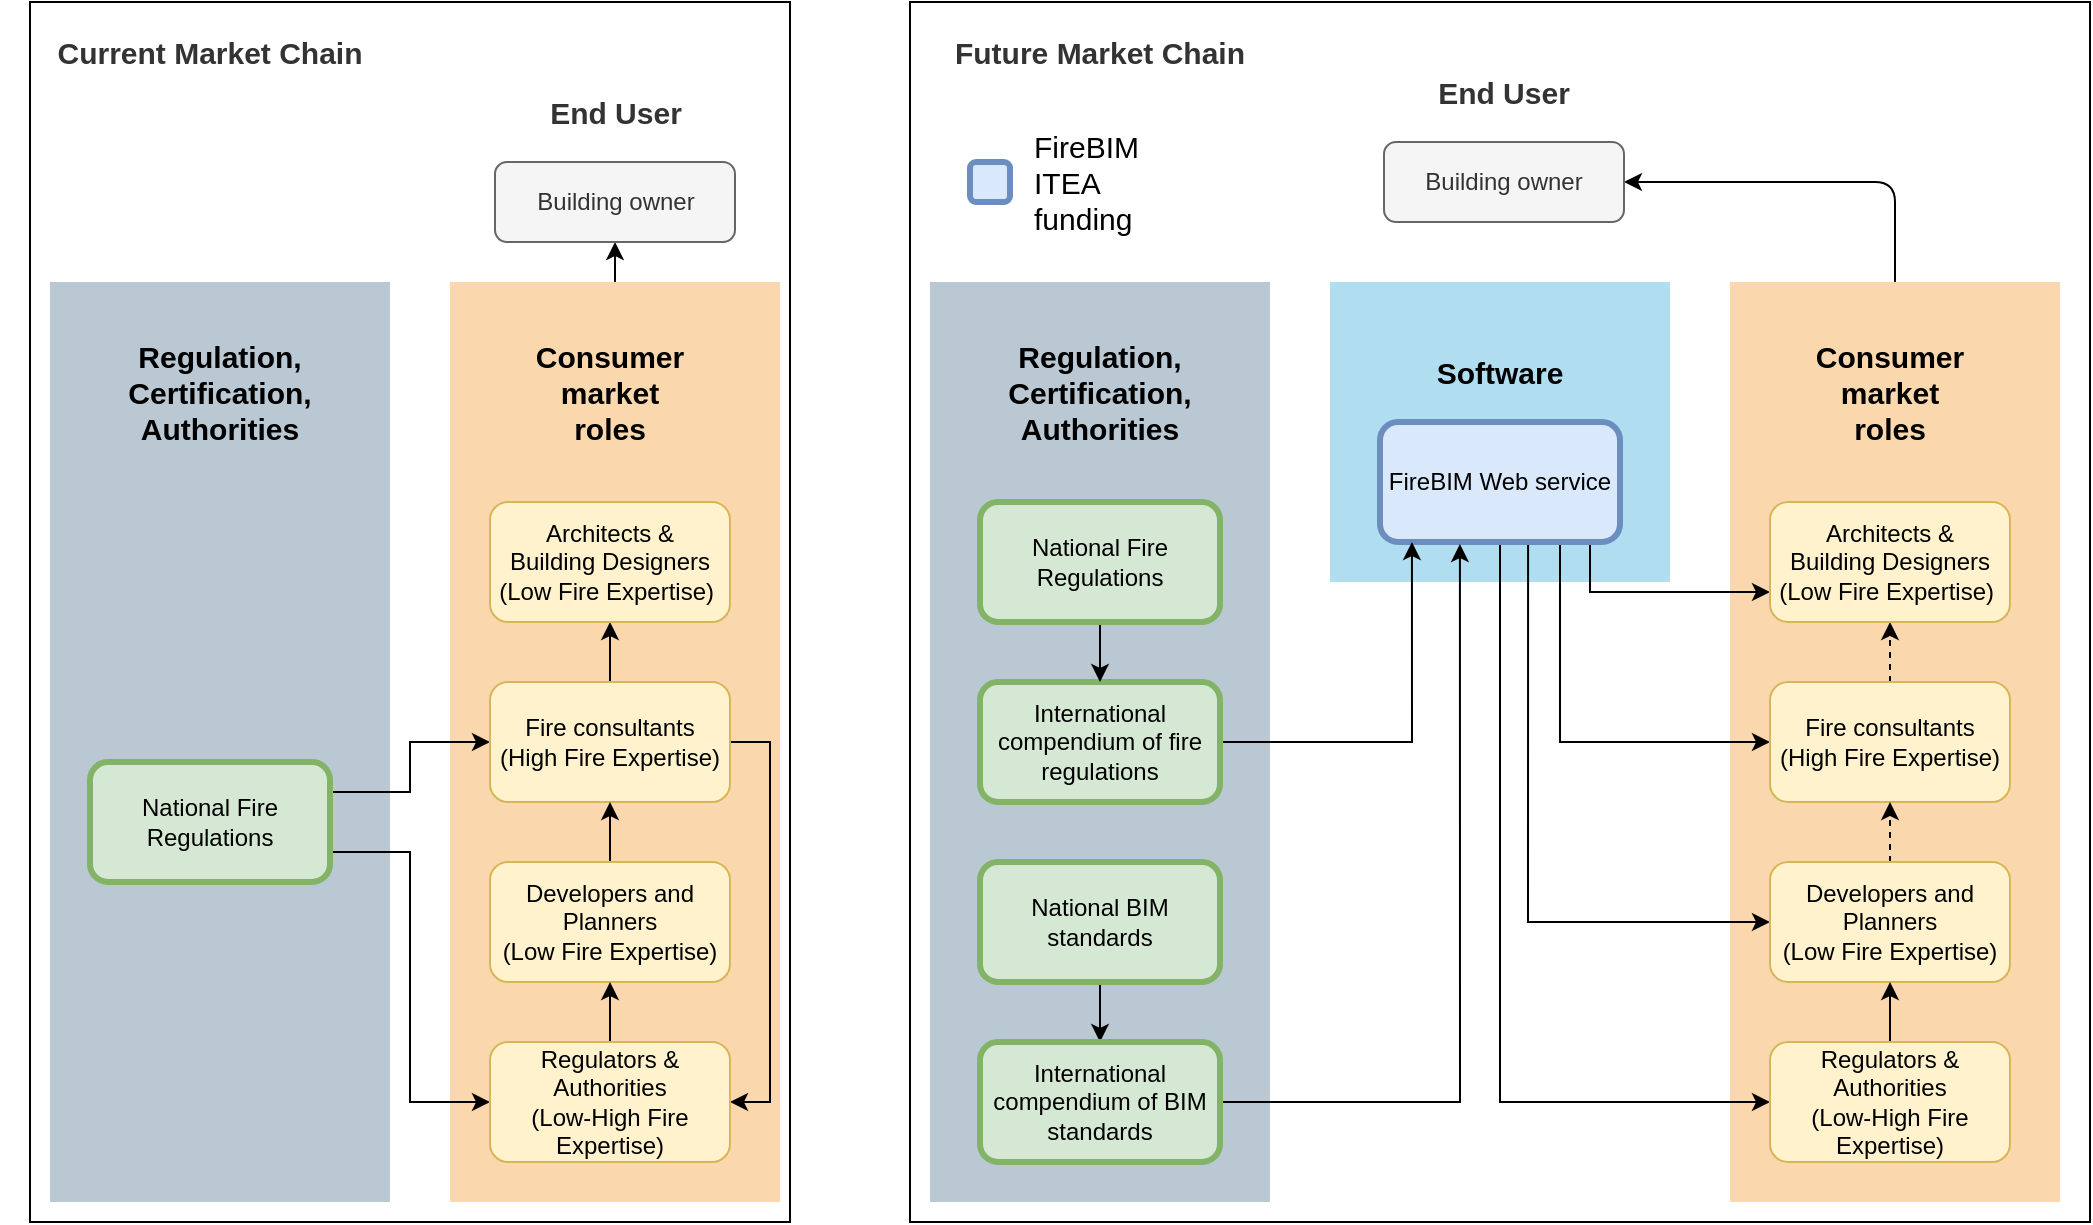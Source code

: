 <mxfile version="15.6.3" type="github">
  <diagram id="prtHgNgQTEPvFCAcTncT" name="Page-1">
    <mxGraphModel dx="1422" dy="2051" grid="1" gridSize="10" guides="1" tooltips="1" connect="1" arrows="1" fold="1" page="1" pageScale="1" pageWidth="827" pageHeight="1169" math="0" shadow="0">
      <root>
        <mxCell id="0" />
        <mxCell id="1" parent="0" />
        <mxCell id="gjC-1clqxjPvvHSm9kyU-22" value="" style="rounded=0;whiteSpace=wrap;html=1;" vertex="1" parent="1">
          <mxGeometry x="470" y="-50" width="590" height="610" as="geometry" />
        </mxCell>
        <mxCell id="gjC-1clqxjPvvHSm9kyU-21" value="" style="rounded=0;whiteSpace=wrap;html=1;" vertex="1" parent="1">
          <mxGeometry x="30" y="-50" width="380" height="610" as="geometry" />
        </mxCell>
        <mxCell id="gjC-1clqxjPvvHSm9kyU-18" style="edgeStyle=orthogonalEdgeStyle;rounded=0;orthogonalLoop=1;jettySize=auto;html=1;exitX=0.5;exitY=0;exitDx=0;exitDy=0;entryX=0.5;entryY=1;entryDx=0;entryDy=0;" edge="1" parent="1" source="gjC-1clqxjPvvHSm9kyU-8" target="gjC-1clqxjPvvHSm9kyU-7">
          <mxGeometry relative="1" as="geometry" />
        </mxCell>
        <mxCell id="gjC-1clqxjPvvHSm9kyU-8" value="" style="rounded=0;whiteSpace=wrap;html=1;fillColor=#fad7ac;strokeColor=none;" vertex="1" parent="1">
          <mxGeometry x="240" y="90" width="165" height="460" as="geometry" />
        </mxCell>
        <mxCell id="gjC-1clqxjPvvHSm9kyU-9" value="" style="rounded=0;whiteSpace=wrap;html=1;fillColor=#bac8d3;strokeColor=none;" vertex="1" parent="1">
          <mxGeometry x="40" y="90" width="170" height="460" as="geometry" />
        </mxCell>
        <mxCell id="gjC-1clqxjPvvHSm9kyU-10" value="Regulation, Certification, Authorities" style="rounded=1;whiteSpace=wrap;html=1;arcSize=50;fillColor=none;strokeColor=none;fontStyle=1;fontSize=15;" vertex="1" parent="1">
          <mxGeometry x="65" y="120" width="120" height="50" as="geometry" />
        </mxCell>
        <mxCell id="gjC-1clqxjPvvHSm9kyU-11" value="Consumer market&lt;br&gt;roles" style="rounded=1;whiteSpace=wrap;html=1;arcSize=50;fillColor=none;strokeColor=none;fontStyle=1;fontSize=15;" vertex="1" parent="1">
          <mxGeometry x="260" y="120" width="120" height="50" as="geometry" />
        </mxCell>
        <mxCell id="2TjgyCzb8Htl5xwf5OyU-54" value="" style="rounded=0;whiteSpace=wrap;html=1;strokeColor=none;fillColor=#b1ddf0;" parent="1" vertex="1">
          <mxGeometry x="680" y="90" width="170" height="150" as="geometry" />
        </mxCell>
        <mxCell id="2TjgyCzb8Htl5xwf5OyU-53" value="" style="rounded=0;whiteSpace=wrap;html=1;fillColor=#fad7ac;strokeColor=none;" parent="1" vertex="1">
          <mxGeometry x="880" y="90" width="165" height="460" as="geometry" />
        </mxCell>
        <mxCell id="25NLpgs0V1rmSh0dHToZ-5" style="edgeStyle=orthogonalEdgeStyle;rounded=0;orthogonalLoop=1;jettySize=auto;html=1;exitX=0.5;exitY=1;exitDx=0;exitDy=0;entryX=0;entryY=0.5;entryDx=0;entryDy=0;" parent="1" source="O-F3Ail7RcBTmuWhiVfL-6" target="O-F3Ail7RcBTmuWhiVfL-30" edge="1">
          <mxGeometry relative="1" as="geometry" />
        </mxCell>
        <mxCell id="25NLpgs0V1rmSh0dHToZ-6" style="edgeStyle=orthogonalEdgeStyle;rounded=0;orthogonalLoop=1;jettySize=auto;html=1;exitX=0.617;exitY=1;exitDx=0;exitDy=0;entryX=0;entryY=0.5;entryDx=0;entryDy=0;exitPerimeter=0;" parent="1" source="O-F3Ail7RcBTmuWhiVfL-6" target="O-F3Ail7RcBTmuWhiVfL-29" edge="1">
          <mxGeometry relative="1" as="geometry" />
        </mxCell>
        <mxCell id="2TjgyCzb8Htl5xwf5OyU-52" value="" style="rounded=0;whiteSpace=wrap;html=1;fillColor=#bac8d3;strokeColor=none;" parent="1" vertex="1">
          <mxGeometry x="480" y="90" width="170" height="460" as="geometry" />
        </mxCell>
        <mxCell id="25NLpgs0V1rmSh0dHToZ-11" style="edgeStyle=orthogonalEdgeStyle;rounded=0;orthogonalLoop=1;jettySize=auto;html=1;exitX=0.75;exitY=1;exitDx=0;exitDy=0;entryX=0;entryY=0.5;entryDx=0;entryDy=0;" parent="1" source="O-F3Ail7RcBTmuWhiVfL-6" target="O-F3Ail7RcBTmuWhiVfL-28" edge="1">
          <mxGeometry relative="1" as="geometry" />
        </mxCell>
        <mxCell id="25NLpgs0V1rmSh0dHToZ-12" style="edgeStyle=orthogonalEdgeStyle;rounded=0;orthogonalLoop=1;jettySize=auto;html=1;exitX=0.925;exitY=0.983;exitDx=0;exitDy=0;entryX=0;entryY=0.75;entryDx=0;entryDy=0;exitPerimeter=0;" parent="1" source="O-F3Ail7RcBTmuWhiVfL-6" target="O-F3Ail7RcBTmuWhiVfL-31" edge="1">
          <mxGeometry relative="1" as="geometry">
            <Array as="points">
              <mxPoint x="816" y="220" />
              <mxPoint x="810" y="220" />
              <mxPoint x="810" y="245" />
            </Array>
          </mxGeometry>
        </mxCell>
        <mxCell id="O-F3Ail7RcBTmuWhiVfL-6" value="FireBIM Web service" style="rounded=1;whiteSpace=wrap;html=1;fillColor=#dae8fc;strokeColor=#6c8ebf;strokeWidth=3;" parent="1" vertex="1">
          <mxGeometry x="705" y="160" width="120" height="60" as="geometry" />
        </mxCell>
        <mxCell id="O-F3Ail7RcBTmuWhiVfL-19" value="Software" style="rounded=1;whiteSpace=wrap;html=1;arcSize=50;fillColor=none;strokeColor=none;fontStyle=1;fontSize=15;" parent="1" vertex="1">
          <mxGeometry x="705" y="120" width="120" height="30" as="geometry" />
        </mxCell>
        <mxCell id="O-F3Ail7RcBTmuWhiVfL-22" value="Regulation, Certification, Authorities" style="rounded=1;whiteSpace=wrap;html=1;arcSize=50;fillColor=none;strokeColor=none;fontStyle=1;fontSize=15;" parent="1" vertex="1">
          <mxGeometry x="505" y="120" width="120" height="50" as="geometry" />
        </mxCell>
        <mxCell id="25NLpgs0V1rmSh0dHToZ-4" style="edgeStyle=orthogonalEdgeStyle;rounded=0;orthogonalLoop=1;jettySize=auto;html=1;exitX=1;exitY=0.5;exitDx=0;exitDy=0;entryX=0.133;entryY=1;entryDx=0;entryDy=0;entryPerimeter=0;" parent="1" source="O-F3Ail7RcBTmuWhiVfL-23" target="O-F3Ail7RcBTmuWhiVfL-6" edge="1">
          <mxGeometry relative="1" as="geometry" />
        </mxCell>
        <mxCell id="O-F3Ail7RcBTmuWhiVfL-23" value="International compendium of fire regulations" style="rounded=1;whiteSpace=wrap;html=1;fillColor=#d5e8d4;strokeColor=#82b366;strokeWidth=3;" parent="1" vertex="1">
          <mxGeometry x="505" y="290" width="120" height="60" as="geometry" />
        </mxCell>
        <mxCell id="2TjgyCzb8Htl5xwf5OyU-27" style="edgeStyle=orthogonalEdgeStyle;rounded=0;orthogonalLoop=1;jettySize=auto;html=1;exitX=0.5;exitY=1;exitDx=0;exitDy=0;entryX=0.5;entryY=0;entryDx=0;entryDy=0;" parent="1" source="O-F3Ail7RcBTmuWhiVfL-24" target="O-F3Ail7RcBTmuWhiVfL-25" edge="1">
          <mxGeometry relative="1" as="geometry" />
        </mxCell>
        <mxCell id="O-F3Ail7RcBTmuWhiVfL-24" value="National BIM standards" style="rounded=1;whiteSpace=wrap;html=1;fillColor=#d5e8d4;strokeColor=#82b366;strokeWidth=3;" parent="1" vertex="1">
          <mxGeometry x="505" y="380" width="120" height="60" as="geometry" />
        </mxCell>
        <mxCell id="25NLpgs0V1rmSh0dHToZ-3" style="edgeStyle=orthogonalEdgeStyle;rounded=0;orthogonalLoop=1;jettySize=auto;html=1;exitX=1;exitY=0.5;exitDx=0;exitDy=0;entryX=0.333;entryY=1.017;entryDx=0;entryDy=0;entryPerimeter=0;" parent="1" source="O-F3Ail7RcBTmuWhiVfL-25" target="O-F3Ail7RcBTmuWhiVfL-6" edge="1">
          <mxGeometry relative="1" as="geometry" />
        </mxCell>
        <mxCell id="O-F3Ail7RcBTmuWhiVfL-25" value="International compendium of BIM standards" style="rounded=1;whiteSpace=wrap;html=1;fillColor=#d5e8d4;strokeColor=#82b366;strokeWidth=3;" parent="1" vertex="1">
          <mxGeometry x="505" y="470" width="120" height="60" as="geometry" />
        </mxCell>
        <mxCell id="2TjgyCzb8Htl5xwf5OyU-28" style="edgeStyle=orthogonalEdgeStyle;rounded=0;orthogonalLoop=1;jettySize=auto;html=1;exitX=0.5;exitY=1;exitDx=0;exitDy=0;entryX=0.5;entryY=0;entryDx=0;entryDy=0;" parent="1" source="O-F3Ail7RcBTmuWhiVfL-26" target="O-F3Ail7RcBTmuWhiVfL-23" edge="1">
          <mxGeometry relative="1" as="geometry" />
        </mxCell>
        <mxCell id="O-F3Ail7RcBTmuWhiVfL-26" value="National Fire Regulations" style="rounded=1;whiteSpace=wrap;html=1;fillColor=#d5e8d4;strokeColor=#82b366;strokeWidth=3;" parent="1" vertex="1">
          <mxGeometry x="505" y="200" width="120" height="60" as="geometry" />
        </mxCell>
        <mxCell id="2TjgyCzb8Htl5xwf5OyU-35" style="edgeStyle=orthogonalEdgeStyle;rounded=1;orthogonalLoop=1;jettySize=auto;html=1;exitX=0.5;exitY=0;exitDx=0;exitDy=0;entryX=1;entryY=0.5;entryDx=0;entryDy=0;strokeWidth=1;" parent="1" source="2TjgyCzb8Htl5xwf5OyU-53" target="O-F3Ail7RcBTmuWhiVfL-33" edge="1">
          <mxGeometry relative="1" as="geometry" />
        </mxCell>
        <mxCell id="O-F3Ail7RcBTmuWhiVfL-27" value="Consumer market&lt;br&gt;roles" style="rounded=1;whiteSpace=wrap;html=1;arcSize=50;fillColor=none;strokeColor=none;fontStyle=1;fontSize=15;" parent="1" vertex="1">
          <mxGeometry x="900" y="120" width="120" height="50" as="geometry" />
        </mxCell>
        <mxCell id="2TjgyCzb8Htl5xwf5OyU-41" style="edgeStyle=orthogonalEdgeStyle;rounded=0;orthogonalLoop=1;jettySize=auto;html=1;exitX=0.5;exitY=0;exitDx=0;exitDy=0;entryX=0.5;entryY=1;entryDx=0;entryDy=0;dashed=1;" parent="1" source="O-F3Ail7RcBTmuWhiVfL-28" target="O-F3Ail7RcBTmuWhiVfL-31" edge="1">
          <mxGeometry relative="1" as="geometry" />
        </mxCell>
        <mxCell id="O-F3Ail7RcBTmuWhiVfL-28" value="Fire consultants&lt;br&gt;(High Fire&amp;nbsp;Expertise)" style="rounded=1;whiteSpace=wrap;html=1;fillColor=#fff2cc;strokeColor=#d6b656;" parent="1" vertex="1">
          <mxGeometry x="900" y="290" width="120" height="60" as="geometry" />
        </mxCell>
        <mxCell id="2TjgyCzb8Htl5xwf5OyU-40" style="edgeStyle=orthogonalEdgeStyle;rounded=0;orthogonalLoop=1;jettySize=auto;html=1;exitX=0.5;exitY=0;exitDx=0;exitDy=0;entryX=0.5;entryY=1;entryDx=0;entryDy=0;dashed=1;" parent="1" source="O-F3Ail7RcBTmuWhiVfL-29" target="O-F3Ail7RcBTmuWhiVfL-28" edge="1">
          <mxGeometry relative="1" as="geometry" />
        </mxCell>
        <mxCell id="O-F3Ail7RcBTmuWhiVfL-29" value="Developers and Planners&lt;br&gt;(Low Fire Expertise)" style="rounded=1;whiteSpace=wrap;html=1;fillColor=#fff2cc;strokeColor=#d6b656;" parent="1" vertex="1">
          <mxGeometry x="900" y="380" width="120" height="60" as="geometry" />
        </mxCell>
        <mxCell id="2TjgyCzb8Htl5xwf5OyU-42" style="edgeStyle=orthogonalEdgeStyle;rounded=0;orthogonalLoop=1;jettySize=auto;html=1;exitX=0.5;exitY=0;exitDx=0;exitDy=0;entryX=0.5;entryY=1;entryDx=0;entryDy=0;" parent="1" source="O-F3Ail7RcBTmuWhiVfL-30" target="O-F3Ail7RcBTmuWhiVfL-29" edge="1">
          <mxGeometry relative="1" as="geometry" />
        </mxCell>
        <mxCell id="O-F3Ail7RcBTmuWhiVfL-30" value="Regulators &amp;amp; Authorities&lt;br&gt;(Low-High Fire Expertise)" style="rounded=1;whiteSpace=wrap;html=1;fillColor=#fff2cc;strokeColor=#d6b656;" parent="1" vertex="1">
          <mxGeometry x="900" y="470" width="120" height="60" as="geometry" />
        </mxCell>
        <mxCell id="O-F3Ail7RcBTmuWhiVfL-31" value="Architects &amp;amp; &lt;br&gt;Building Designers&lt;br&gt;(Low Fire Expertise)&amp;nbsp;" style="rounded=1;whiteSpace=wrap;html=1;fillColor=#fff2cc;strokeColor=#d6b656;" parent="1" vertex="1">
          <mxGeometry x="900" y="200" width="120" height="60" as="geometry" />
        </mxCell>
        <mxCell id="O-F3Ail7RcBTmuWhiVfL-32" value="&lt;font style=&quot;font-size: 15px&quot;&gt;End User&lt;/font&gt;" style="rounded=1;whiteSpace=wrap;html=1;arcSize=50;fillColor=none;strokeColor=none;fontColor=#333333;fontStyle=1" parent="1" vertex="1">
          <mxGeometry x="707" y="-30" width="120" height="50" as="geometry" />
        </mxCell>
        <mxCell id="O-F3Ail7RcBTmuWhiVfL-33" value="Building owner" style="rounded=1;whiteSpace=wrap;html=1;fillColor=#f5f5f5;strokeColor=#666666;fontColor=#333333;" parent="1" vertex="1">
          <mxGeometry x="707" y="20" width="120" height="40" as="geometry" />
        </mxCell>
        <mxCell id="O-F3Ail7RcBTmuWhiVfL-34" style="edgeStyle=orthogonalEdgeStyle;rounded=0;orthogonalLoop=1;jettySize=auto;html=1;exitX=0.5;exitY=1;exitDx=0;exitDy=0;" parent="1" source="O-F3Ail7RcBTmuWhiVfL-33" target="O-F3Ail7RcBTmuWhiVfL-33" edge="1">
          <mxGeometry relative="1" as="geometry" />
        </mxCell>
        <mxCell id="WZhK_iISjF4VqVoh4DxO-8" value="" style="rounded=1;whiteSpace=wrap;html=1;fillColor=#dae8fc;strokeColor=#6c8ebf;strokeWidth=3;" parent="1" vertex="1">
          <mxGeometry x="500" y="30" width="20" height="20" as="geometry" />
        </mxCell>
        <mxCell id="WZhK_iISjF4VqVoh4DxO-9" value="FireBIM ITEA funding" style="text;html=1;strokeColor=none;fillColor=none;align=left;verticalAlign=middle;whiteSpace=wrap;rounded=0;dashed=1;fontSize=15;" parent="1" vertex="1">
          <mxGeometry x="530" y="30" width="40" height="20" as="geometry" />
        </mxCell>
        <mxCell id="gjC-1clqxjPvvHSm9kyU-12" style="edgeStyle=orthogonalEdgeStyle;rounded=0;orthogonalLoop=1;jettySize=auto;html=1;exitX=1;exitY=0.25;exitDx=0;exitDy=0;entryX=0;entryY=0.5;entryDx=0;entryDy=0;" edge="1" parent="1" source="gjC-1clqxjPvvHSm9kyU-1" target="gjC-1clqxjPvvHSm9kyU-2">
          <mxGeometry relative="1" as="geometry" />
        </mxCell>
        <mxCell id="gjC-1clqxjPvvHSm9kyU-13" style="edgeStyle=orthogonalEdgeStyle;rounded=0;orthogonalLoop=1;jettySize=auto;html=1;exitX=1;exitY=0.75;exitDx=0;exitDy=0;entryX=0;entryY=0.5;entryDx=0;entryDy=0;" edge="1" parent="1" source="gjC-1clqxjPvvHSm9kyU-1" target="gjC-1clqxjPvvHSm9kyU-4">
          <mxGeometry relative="1" as="geometry" />
        </mxCell>
        <mxCell id="gjC-1clqxjPvvHSm9kyU-1" value="National Fire Regulations" style="rounded=1;whiteSpace=wrap;html=1;fillColor=#d5e8d4;strokeColor=#82b366;strokeWidth=3;" vertex="1" parent="1">
          <mxGeometry x="60" y="330" width="120" height="60" as="geometry" />
        </mxCell>
        <mxCell id="gjC-1clqxjPvvHSm9kyU-14" style="edgeStyle=orthogonalEdgeStyle;rounded=0;orthogonalLoop=1;jettySize=auto;html=1;exitX=1;exitY=0.5;exitDx=0;exitDy=0;entryX=1;entryY=0.5;entryDx=0;entryDy=0;" edge="1" parent="1" source="gjC-1clqxjPvvHSm9kyU-2" target="gjC-1clqxjPvvHSm9kyU-4">
          <mxGeometry relative="1" as="geometry" />
        </mxCell>
        <mxCell id="gjC-1clqxjPvvHSm9kyU-16" style="edgeStyle=orthogonalEdgeStyle;rounded=0;orthogonalLoop=1;jettySize=auto;html=1;exitX=0.5;exitY=0;exitDx=0;exitDy=0;entryX=0.5;entryY=1;entryDx=0;entryDy=0;" edge="1" parent="1" source="gjC-1clqxjPvvHSm9kyU-2" target="gjC-1clqxjPvvHSm9kyU-5">
          <mxGeometry relative="1" as="geometry" />
        </mxCell>
        <mxCell id="gjC-1clqxjPvvHSm9kyU-2" value="Fire consultants&lt;br&gt;(High Fire&amp;nbsp;Expertise)" style="rounded=1;whiteSpace=wrap;html=1;fillColor=#fff2cc;strokeColor=#d6b656;" vertex="1" parent="1">
          <mxGeometry x="260" y="290" width="120" height="60" as="geometry" />
        </mxCell>
        <mxCell id="gjC-1clqxjPvvHSm9kyU-15" style="edgeStyle=orthogonalEdgeStyle;rounded=0;orthogonalLoop=1;jettySize=auto;html=1;exitX=0.5;exitY=0;exitDx=0;exitDy=0;entryX=0.5;entryY=1;entryDx=0;entryDy=0;" edge="1" parent="1" source="gjC-1clqxjPvvHSm9kyU-3" target="gjC-1clqxjPvvHSm9kyU-2">
          <mxGeometry relative="1" as="geometry" />
        </mxCell>
        <mxCell id="gjC-1clqxjPvvHSm9kyU-3" value="Developers and Planners&lt;br&gt;(Low Fire Expertise)" style="rounded=1;whiteSpace=wrap;html=1;fillColor=#fff2cc;strokeColor=#d6b656;" vertex="1" parent="1">
          <mxGeometry x="260" y="380" width="120" height="60" as="geometry" />
        </mxCell>
        <mxCell id="gjC-1clqxjPvvHSm9kyU-25" style="edgeStyle=orthogonalEdgeStyle;rounded=0;orthogonalLoop=1;jettySize=auto;html=1;exitX=0.5;exitY=0;exitDx=0;exitDy=0;entryX=0.5;entryY=1;entryDx=0;entryDy=0;strokeWidth=1;" edge="1" parent="1" source="gjC-1clqxjPvvHSm9kyU-4" target="gjC-1clqxjPvvHSm9kyU-3">
          <mxGeometry relative="1" as="geometry" />
        </mxCell>
        <mxCell id="gjC-1clqxjPvvHSm9kyU-4" value="Regulators &amp;amp; Authorities&lt;br&gt;(Low-High Fire Expertise)" style="rounded=1;whiteSpace=wrap;html=1;fillColor=#fff2cc;strokeColor=#d6b656;" vertex="1" parent="1">
          <mxGeometry x="260" y="470" width="120" height="60" as="geometry" />
        </mxCell>
        <mxCell id="gjC-1clqxjPvvHSm9kyU-5" value="Architects &amp;amp; &lt;br&gt;Building Designers&lt;br&gt;(Low Fire Expertise)&amp;nbsp;" style="rounded=1;whiteSpace=wrap;html=1;fillColor=#fff2cc;strokeColor=#d6b656;" vertex="1" parent="1">
          <mxGeometry x="260" y="200" width="120" height="60" as="geometry" />
        </mxCell>
        <mxCell id="gjC-1clqxjPvvHSm9kyU-6" value="&lt;font style=&quot;font-size: 15px&quot;&gt;End User&lt;/font&gt;" style="rounded=1;whiteSpace=wrap;html=1;arcSize=50;fillColor=none;strokeColor=none;fontColor=#333333;fontStyle=1" vertex="1" parent="1">
          <mxGeometry x="262.5" y="-20" width="120" height="50" as="geometry" />
        </mxCell>
        <mxCell id="gjC-1clqxjPvvHSm9kyU-7" value="Building owner" style="rounded=1;whiteSpace=wrap;html=1;fillColor=#f5f5f5;strokeColor=#666666;fontColor=#333333;" vertex="1" parent="1">
          <mxGeometry x="262.5" y="30" width="120" height="40" as="geometry" />
        </mxCell>
        <mxCell id="gjC-1clqxjPvvHSm9kyU-19" value="&lt;font style=&quot;font-size: 15px&quot;&gt;Current Market Chain&lt;/font&gt;" style="rounded=1;whiteSpace=wrap;html=1;arcSize=50;fillColor=none;strokeColor=none;fontColor=#333333;fontStyle=1" vertex="1" parent="1">
          <mxGeometry x="15" y="-50" width="210" height="50" as="geometry" />
        </mxCell>
        <mxCell id="gjC-1clqxjPvvHSm9kyU-23" value="&lt;font style=&quot;font-size: 15px&quot;&gt;Future Market Chain&lt;/font&gt;" style="rounded=1;whiteSpace=wrap;html=1;arcSize=50;fillColor=none;strokeColor=none;fontColor=#333333;fontStyle=1" vertex="1" parent="1">
          <mxGeometry x="460" y="-50" width="210" height="50" as="geometry" />
        </mxCell>
      </root>
    </mxGraphModel>
  </diagram>
</mxfile>
